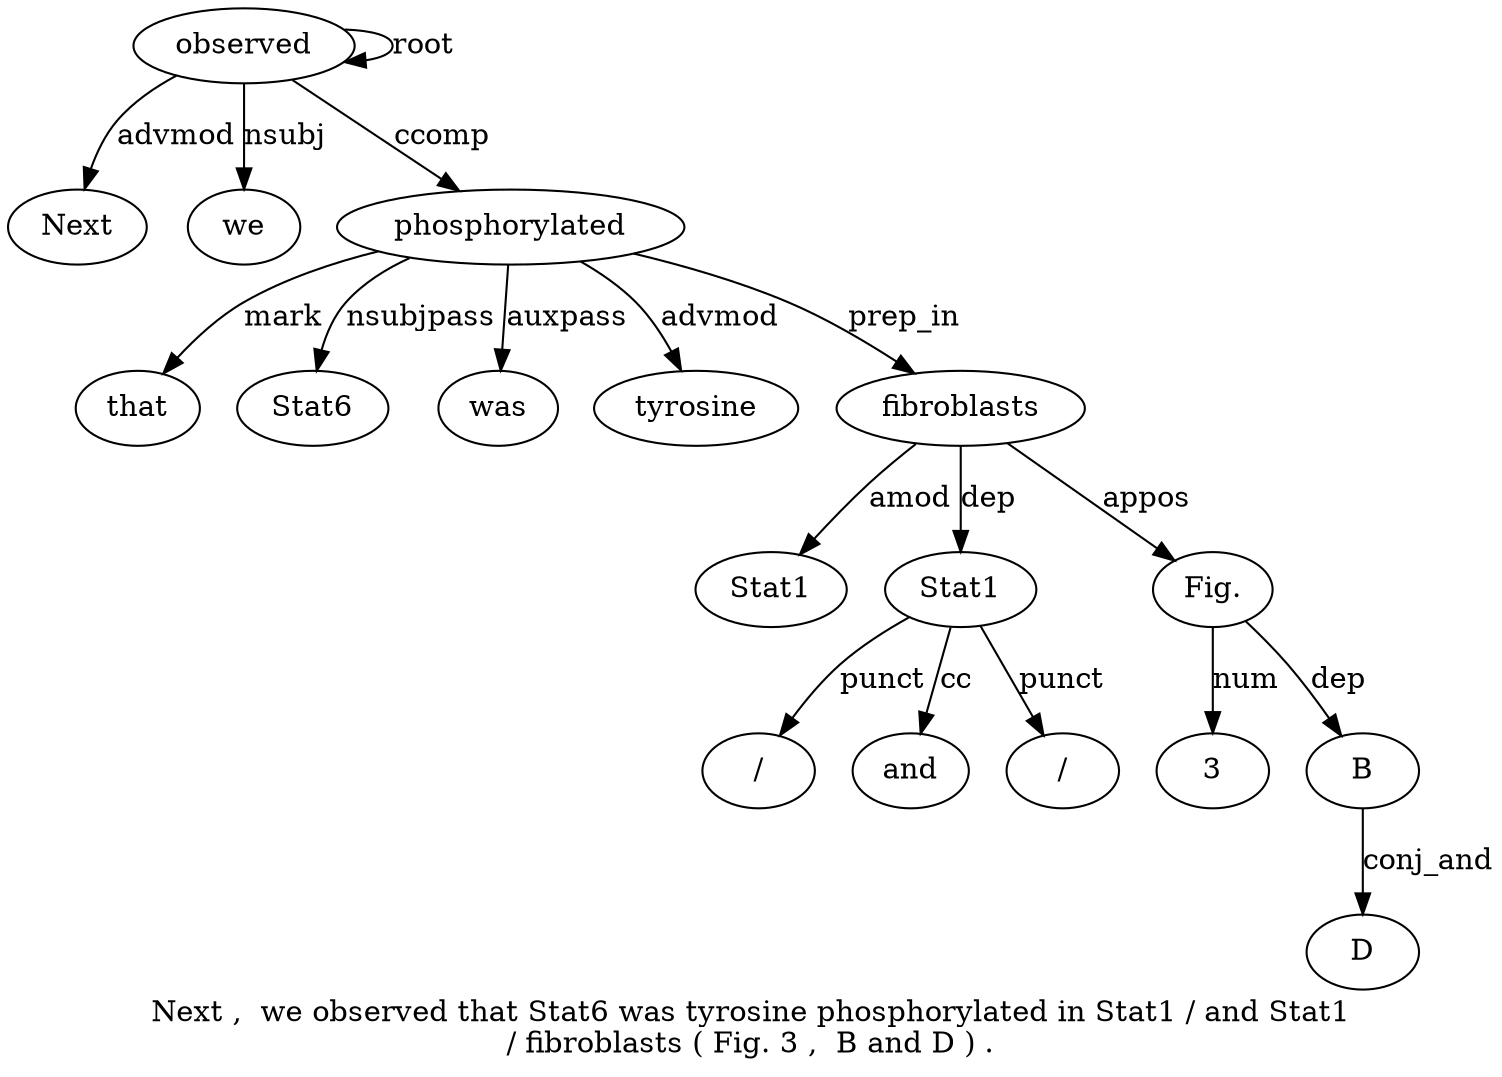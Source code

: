 digraph "Next ,  we observed that Stat6 was tyrosine phosphorylated in Stat1 / and Stat1 / fibroblasts ( Fig. 3 ,  B and D ) ." {
label="Next ,  we observed that Stat6 was tyrosine phosphorylated in Stat1 / and Stat1
/ fibroblasts ( Fig. 3 ,  B and D ) .";
observed4 [style=filled, fillcolor=white, label=observed];
Next1 [style=filled, fillcolor=white, label=Next];
observed4 -> Next1  [label=advmod];
we3 [style=filled, fillcolor=white, label=we];
observed4 -> we3  [label=nsubj];
observed4 -> observed4  [label=root];
phosphorylated9 [style=filled, fillcolor=white, label=phosphorylated];
that5 [style=filled, fillcolor=white, label=that];
phosphorylated9 -> that5  [label=mark];
Stat6 [style=filled, fillcolor=white, label=Stat6];
phosphorylated9 -> Stat6  [label=nsubjpass];
was7 [style=filled, fillcolor=white, label=was];
phosphorylated9 -> was7  [label=auxpass];
tyrosine8 [style=filled, fillcolor=white, label=tyrosine];
phosphorylated9 -> tyrosine8  [label=advmod];
observed4 -> phosphorylated9  [label=ccomp];
fibroblasts16 [style=filled, fillcolor=white, label=fibroblasts];
Stat1 [style=filled, fillcolor=white, label=Stat1];
fibroblasts16 -> Stat1  [label=amod];
Stat114 [style=filled, fillcolor=white, label=Stat1];
"/12" [style=filled, fillcolor=white, label="/"];
Stat114 -> "/12"  [label=punct];
and13 [style=filled, fillcolor=white, label=and];
Stat114 -> and13  [label=cc];
fibroblasts16 -> Stat114  [label=dep];
"/15" [style=filled, fillcolor=white, label="/"];
Stat114 -> "/15"  [label=punct];
phosphorylated9 -> fibroblasts16  [label=prep_in];
"Fig.18" [style=filled, fillcolor=white, label="Fig."];
fibroblasts16 -> "Fig.18"  [label=appos];
319 [style=filled, fillcolor=white, label=3];
"Fig.18" -> 319  [label=num];
B21 [style=filled, fillcolor=white, label=B];
"Fig.18" -> B21  [label=dep];
D23 [style=filled, fillcolor=white, label=D];
B21 -> D23  [label=conj_and];
}
